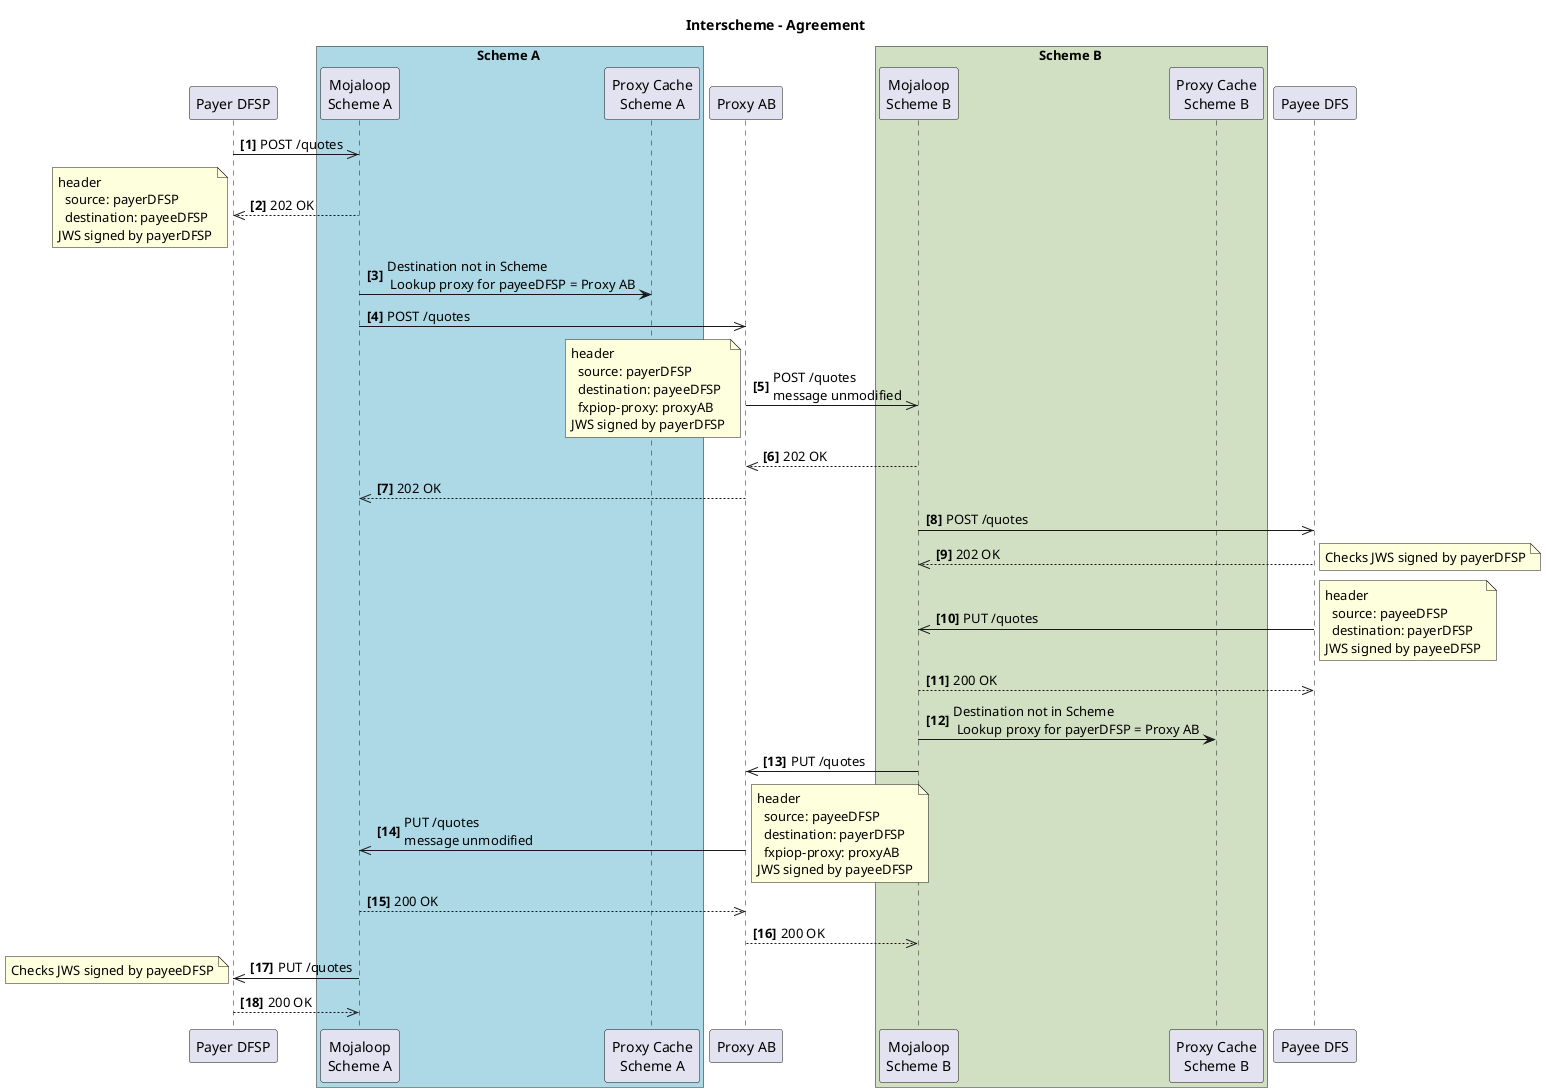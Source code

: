 @startuml Interscheme-Agreement

title Interscheme - Agreement


participant "Payer DFSP" as payerDFSP
box Scheme A #LightBlue
  participant "Mojaloop\nScheme A" as schemeA
  participant "Proxy Cache\nScheme A" as pc_A
end box
participant "Proxy AB" as xnp
box Scheme B #d1e0c3
  participant "Mojaloop\nScheme B" as schemeB
  participant "Proxy Cache\nScheme B" as pc_B
end box
participant "Payee DFS" as payeeDFSP

autonumber 1 "<b>[0]"

payerDFSP ->> schemeA: POST /quotes
schemeA -->> payerDFSP: 202 OK
note left
header 
  source: payerDFSP
  destination: payeeDFSP
JWS signed by payerDFSP
end note
schemeA -> pc_A: Destination not in Scheme\n Lookup proxy for payeeDFSP = Proxy AB
schemeA ->> xnp: POST /quotes
xnp ->> schemeB: POST /quotes\nmessage unmodified
note left
header 
  source: payerDFSP
  destination: payeeDFSP
  fxpiop-proxy: proxyAB
JWS signed by payerDFSP
end note
schemeB -->> xnp: 202 OK
xnp -->> schemeA: 202 OK
schemeB->>payeeDFSP: POST /quotes
payeeDFSP-->>schemeB: 202 OK
note right
Checks JWS signed by payerDFSP
end note
payeeDFSP->>schemeB: PUT /quotes
note right
header 
  source: payeeDFSP
  destination: payerDFSP
JWS signed by payeeDFSP
end note
schemeB-->>payeeDFSP: 200 OK
schemeB -> pc_B: Destination not in Scheme\n Lookup proxy for payerDFSP = Proxy AB
schemeB->>xnp: PUT /quotes
xnp->>schemeA: PUT /quotes\nmessage unmodified
note right
header 
  source: payeeDFSP
  destination: payerDFSP
  fxpiop-proxy: proxyAB
JWS signed by payeeDFSP
end note
schemeA-->>xnp: 200 OK
xnp-->>schemeB: 200 OK
schemeA->>payerDFSP: PUT /quotes
note left
Checks JWS signed by payeeDFSP
end note
payerDFSP -->> schemeA: 200 OK


@enduml
